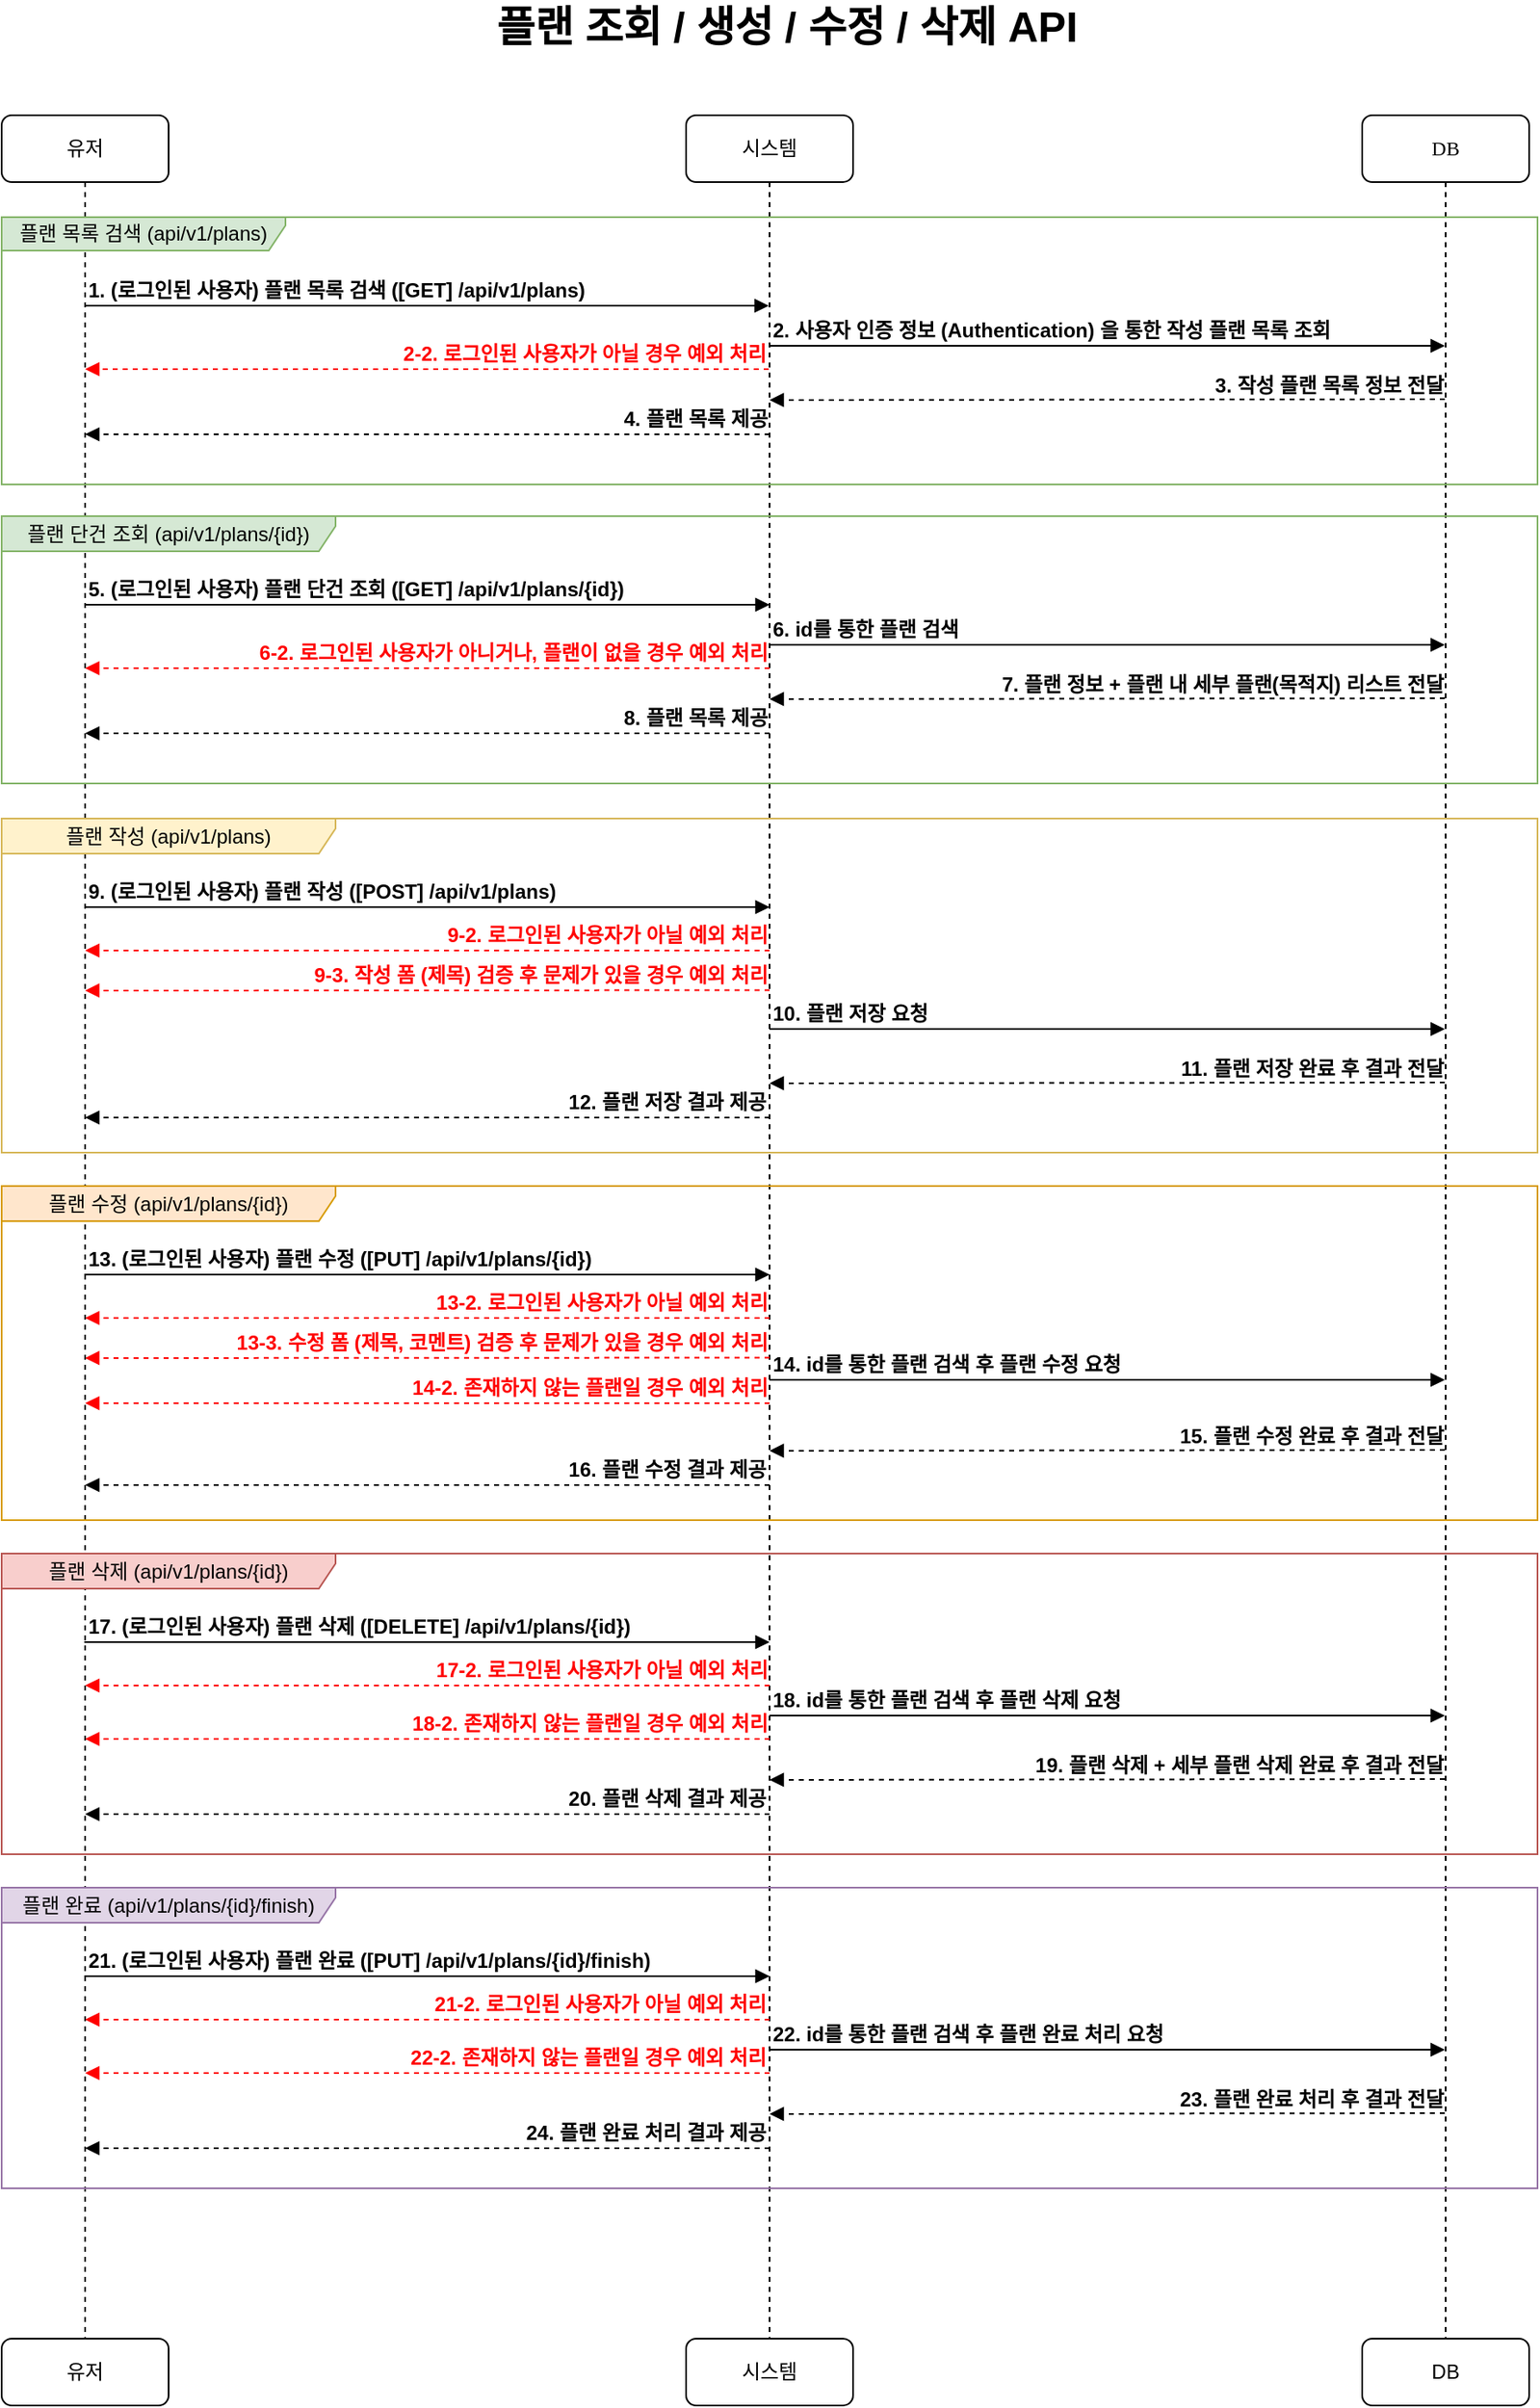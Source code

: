 <mxfile version="21.2.9" type="device">
  <diagram name="Page-1" id="13e1069c-82ec-6db2-03f1-153e76fe0fe0">
    <mxGraphModel dx="1434" dy="764" grid="1" gridSize="10" guides="1" tooltips="1" connect="1" arrows="1" fold="1" page="1" pageScale="1" pageWidth="1100" pageHeight="850" background="none" math="0" shadow="0">
      <root>
        <mxCell id="0" />
        <mxCell id="1" parent="0" />
        <mxCell id="7baba1c4bc27f4b0-2" value="시스템" style="shape=umlLifeline;perimeter=lifelinePerimeter;whiteSpace=wrap;html=1;container=1;collapsible=0;recursiveResize=0;outlineConnect=0;rounded=1;shadow=0;comic=0;labelBackgroundColor=none;strokeWidth=1;fontFamily=Verdana;fontSize=12;align=center;" parent="1" vertex="1">
          <mxGeometry x="490" y="109" width="100" height="1331" as="geometry" />
        </mxCell>
        <mxCell id="7baba1c4bc27f4b0-4" value="DB" style="shape=umlLifeline;perimeter=lifelinePerimeter;whiteSpace=wrap;html=1;container=1;collapsible=0;recursiveResize=0;outlineConnect=0;rounded=1;shadow=0;comic=0;labelBackgroundColor=none;strokeWidth=1;fontFamily=Verdana;fontSize=12;align=center;" parent="1" vertex="1">
          <mxGeometry x="895" y="109" width="100" height="1331" as="geometry" />
        </mxCell>
        <mxCell id="7baba1c4bc27f4b0-8" value="유저" style="shape=umlLifeline;perimeter=lifelinePerimeter;whiteSpace=wrap;html=1;container=1;collapsible=0;recursiveResize=0;outlineConnect=0;rounded=1;shadow=0;comic=0;labelBackgroundColor=none;strokeWidth=1;fontFamily=Verdana;fontSize=12;align=center;" parent="1" vertex="1">
          <mxGeometry x="80" y="109" width="100" height="1331" as="geometry" />
        </mxCell>
        <mxCell id="7baba1c4bc27f4b0-11" value="1. (로그인된 사용자) 플랜 목록 검색 ([GET] /api/v1/plans)" style="html=1;verticalAlign=bottom;endArrow=block;labelBackgroundColor=none;fontFamily=Helvetica;fontSize=12;edgeStyle=elbowEdgeStyle;elbow=vertical;align=left;fontStyle=1" parent="1" edge="1" target="7baba1c4bc27f4b0-2">
          <mxGeometry x="-1" relative="1" as="geometry">
            <mxPoint x="129.5" y="223" as="sourcePoint" />
            <mxPoint x="430" y="223" as="targetPoint" />
            <mxPoint as="offset" />
          </mxGeometry>
        </mxCell>
        <mxCell id="d7kwrDIypniRsh-_axAG-8" value="2. 사용자 인증 정보 (Authentication) 을 통한 작성 플랜 목록 조회" style="html=1;verticalAlign=bottom;endArrow=block;labelBackgroundColor=none;fontFamily=Helvetica;fontSize=12;edgeStyle=elbowEdgeStyle;elbow=vertical;align=left;fontStyle=1" parent="1" edge="1" source="7baba1c4bc27f4b0-2">
          <mxGeometry x="-1" relative="1" as="geometry">
            <mxPoint x="430" y="246.52" as="sourcePoint" />
            <mxPoint x="944.5" y="247" as="targetPoint" />
            <mxPoint as="offset" />
          </mxGeometry>
        </mxCell>
        <mxCell id="d7kwrDIypniRsh-_axAG-12" value="3. 작성 플랜 목록 정보 전달" style="html=1;verticalAlign=bottom;endArrow=block;labelBackgroundColor=none;fontFamily=Helvetica;fontSize=12;edgeStyle=elbowEdgeStyle;elbow=vertical;align=right;dashed=1;fontStyle=1" parent="1" edge="1">
          <mxGeometry x="-0.997" relative="1" as="geometry">
            <mxPoint x="944.5" y="279" as="sourcePoint" />
            <mxPoint x="540" y="280" as="targetPoint" />
            <mxPoint as="offset" />
          </mxGeometry>
        </mxCell>
        <mxCell id="d7kwrDIypniRsh-_axAG-28" value="유저" style="rounded=1;whiteSpace=wrap;html=1;fontSize=12;" parent="1" vertex="1">
          <mxGeometry x="80" y="1440" width="100" height="40" as="geometry" />
        </mxCell>
        <mxCell id="d7kwrDIypniRsh-_axAG-29" value="시스템" style="rounded=1;whiteSpace=wrap;html=1;fontSize=12;" parent="1" vertex="1">
          <mxGeometry x="490" y="1440" width="100" height="40" as="geometry" />
        </mxCell>
        <mxCell id="d7kwrDIypniRsh-_axAG-31" value="DB" style="rounded=1;whiteSpace=wrap;html=1;fontSize=12;" parent="1" vertex="1">
          <mxGeometry x="895" y="1440" width="100" height="40" as="geometry" />
        </mxCell>
        <mxCell id="d7kwrDIypniRsh-_axAG-33" value="&lt;span style=&quot;font-size: 25px;&quot;&gt;&lt;b&gt;플랜 조회 / 생성 / 수정 / 삭제 API&lt;/b&gt;&lt;/span&gt;" style="text;html=1;strokeColor=none;fillColor=none;align=center;verticalAlign=middle;whiteSpace=wrap;rounded=0;fontSize=12;" parent="1" vertex="1">
          <mxGeometry x="348" y="40" width="405" height="30" as="geometry" />
        </mxCell>
        <mxCell id="MBMuwZcIth6A8b6VbHb0-1" value="플랜 목록 검색 (api/v1/plans)" style="shape=umlFrame;whiteSpace=wrap;html=1;pointerEvents=0;width=170;height=20;fillColor=#d5e8d4;strokeColor=#82b366;" vertex="1" parent="1">
          <mxGeometry x="80" y="170" width="920" height="160" as="geometry" />
        </mxCell>
        <mxCell id="MBMuwZcIth6A8b6VbHb0-2" value="2-2. 로그인된 사용자가 아닐 경우 예외 처리" style="html=1;verticalAlign=bottom;endArrow=block;labelBackgroundColor=none;fontFamily=Helvetica;fontSize=12;edgeStyle=elbowEdgeStyle;elbow=vertical;align=right;dashed=1;fontStyle=1;fontColor=#ff0000;strokeColor=#ff0000;" edge="1" parent="1" source="7baba1c4bc27f4b0-2">
          <mxGeometry x="-0.997" relative="1" as="geometry">
            <mxPoint x="534.5" y="260" as="sourcePoint" />
            <mxPoint x="130" y="261" as="targetPoint" />
            <mxPoint as="offset" />
          </mxGeometry>
        </mxCell>
        <mxCell id="MBMuwZcIth6A8b6VbHb0-3" value="4. 플랜 목록 제공" style="html=1;verticalAlign=bottom;endArrow=block;labelBackgroundColor=none;fontFamily=Helvetica;fontSize=12;edgeStyle=elbowEdgeStyle;elbow=vertical;align=right;dashed=1;fontStyle=1;fontColor=#000000;strokeColor=#000000;" edge="1" parent="1">
          <mxGeometry x="-0.997" relative="1" as="geometry">
            <mxPoint x="540" y="300" as="sourcePoint" />
            <mxPoint x="130" y="300" as="targetPoint" />
            <mxPoint as="offset" />
          </mxGeometry>
        </mxCell>
        <mxCell id="MBMuwZcIth6A8b6VbHb0-4" value="5. (로그인된 사용자) 플랜 단건 조회 ([GET] /api/v1/plans/{id})" style="html=1;verticalAlign=bottom;endArrow=block;labelBackgroundColor=none;fontFamily=Helvetica;fontSize=12;edgeStyle=elbowEdgeStyle;elbow=vertical;align=left;fontStyle=1" edge="1" parent="1">
          <mxGeometry x="-1" relative="1" as="geometry">
            <mxPoint x="129.5" y="402" as="sourcePoint" />
            <mxPoint x="540" y="402" as="targetPoint" />
            <mxPoint as="offset" />
          </mxGeometry>
        </mxCell>
        <mxCell id="MBMuwZcIth6A8b6VbHb0-5" value="6. id를 통한 플랜 검색" style="html=1;verticalAlign=bottom;endArrow=block;labelBackgroundColor=none;fontFamily=Helvetica;fontSize=12;edgeStyle=elbowEdgeStyle;elbow=vertical;align=left;fontStyle=1" edge="1" parent="1">
          <mxGeometry x="-1" relative="1" as="geometry">
            <mxPoint x="540" y="426" as="sourcePoint" />
            <mxPoint x="944.5" y="426" as="targetPoint" />
            <mxPoint as="offset" />
          </mxGeometry>
        </mxCell>
        <mxCell id="MBMuwZcIth6A8b6VbHb0-6" value="7. 플랜 정보 + 플랜 내 세부 플랜(목적지) 리스트 전달" style="html=1;verticalAlign=bottom;endArrow=block;labelBackgroundColor=none;fontFamily=Helvetica;fontSize=12;edgeStyle=elbowEdgeStyle;elbow=vertical;align=right;dashed=1;fontStyle=1" edge="1" parent="1">
          <mxGeometry x="-0.997" relative="1" as="geometry">
            <mxPoint x="944.5" y="458" as="sourcePoint" />
            <mxPoint x="540" y="459" as="targetPoint" />
            <mxPoint as="offset" />
          </mxGeometry>
        </mxCell>
        <mxCell id="MBMuwZcIth6A8b6VbHb0-7" value="플랜 단건 조회 (api/v1/plans/{id})" style="shape=umlFrame;whiteSpace=wrap;html=1;pointerEvents=0;width=200;height=21;fillColor=#d5e8d4;strokeColor=#82b366;" vertex="1" parent="1">
          <mxGeometry x="80" y="349" width="920" height="160" as="geometry" />
        </mxCell>
        <mxCell id="MBMuwZcIth6A8b6VbHb0-8" value="6-2. 로그인된 사용자가 아니거나, 플랜이 없을 경우 예외 처리" style="html=1;verticalAlign=bottom;endArrow=block;labelBackgroundColor=none;fontFamily=Helvetica;fontSize=12;edgeStyle=elbowEdgeStyle;elbow=vertical;align=right;dashed=1;fontStyle=1;fontColor=#ff0000;strokeColor=#ff0000;" edge="1" parent="1">
          <mxGeometry x="-0.997" relative="1" as="geometry">
            <mxPoint x="540" y="440" as="sourcePoint" />
            <mxPoint x="130" y="440" as="targetPoint" />
            <mxPoint as="offset" />
          </mxGeometry>
        </mxCell>
        <mxCell id="MBMuwZcIth6A8b6VbHb0-9" value="8. 플랜 목록 제공" style="html=1;verticalAlign=bottom;endArrow=block;labelBackgroundColor=none;fontFamily=Helvetica;fontSize=12;edgeStyle=elbowEdgeStyle;elbow=vertical;align=right;dashed=1;fontStyle=1;fontColor=#000000;strokeColor=#000000;" edge="1" parent="1">
          <mxGeometry x="-0.997" relative="1" as="geometry">
            <mxPoint x="540" y="479" as="sourcePoint" />
            <mxPoint x="130" y="479" as="targetPoint" />
            <mxPoint as="offset" />
          </mxGeometry>
        </mxCell>
        <mxCell id="MBMuwZcIth6A8b6VbHb0-10" value="9. (로그인된 사용자) 플랜 작성 ([POST] /api/v1/plans)" style="html=1;verticalAlign=bottom;endArrow=block;labelBackgroundColor=none;fontFamily=Helvetica;fontSize=12;edgeStyle=elbowEdgeStyle;elbow=vertical;align=left;fontStyle=1" edge="1" parent="1">
          <mxGeometry x="-1" relative="1" as="geometry">
            <mxPoint x="129.5" y="583" as="sourcePoint" />
            <mxPoint x="540" y="583" as="targetPoint" />
            <mxPoint as="offset" />
          </mxGeometry>
        </mxCell>
        <mxCell id="MBMuwZcIth6A8b6VbHb0-11" value="10. 플랜 저장 요청" style="html=1;verticalAlign=bottom;endArrow=block;labelBackgroundColor=none;fontFamily=Helvetica;fontSize=12;edgeStyle=elbowEdgeStyle;elbow=vertical;align=left;fontStyle=1" edge="1" parent="1">
          <mxGeometry x="-1" relative="1" as="geometry">
            <mxPoint x="540" y="656" as="sourcePoint" />
            <mxPoint x="944.5" y="656" as="targetPoint" />
            <mxPoint as="offset" />
          </mxGeometry>
        </mxCell>
        <mxCell id="MBMuwZcIth6A8b6VbHb0-12" value="11. 플랜 저장 완료 후 결과 전달" style="html=1;verticalAlign=bottom;endArrow=block;labelBackgroundColor=none;fontFamily=Helvetica;fontSize=12;edgeStyle=elbowEdgeStyle;elbow=vertical;align=right;dashed=1;fontStyle=1" edge="1" parent="1">
          <mxGeometry x="-0.997" relative="1" as="geometry">
            <mxPoint x="944.5" y="688" as="sourcePoint" />
            <mxPoint x="540" y="689" as="targetPoint" />
            <mxPoint as="offset" />
          </mxGeometry>
        </mxCell>
        <mxCell id="MBMuwZcIth6A8b6VbHb0-13" value="플랜 작성 (api/v1/plans)" style="shape=umlFrame;whiteSpace=wrap;html=1;pointerEvents=0;width=200;height=21;fillColor=#fff2cc;strokeColor=#d6b656;" vertex="1" parent="1">
          <mxGeometry x="80" y="530" width="920" height="200" as="geometry" />
        </mxCell>
        <mxCell id="MBMuwZcIth6A8b6VbHb0-14" value="9-2. 로그인된 사용자가 아닐 예외 처리" style="html=1;verticalAlign=bottom;endArrow=block;labelBackgroundColor=none;fontFamily=Helvetica;fontSize=12;edgeStyle=elbowEdgeStyle;elbow=vertical;align=right;dashed=1;fontStyle=1;fontColor=#ff0000;strokeColor=#ff0000;" edge="1" parent="1">
          <mxGeometry x="-0.997" relative="1" as="geometry">
            <mxPoint x="540" y="609" as="sourcePoint" />
            <mxPoint x="130" y="609" as="targetPoint" />
            <mxPoint as="offset" />
          </mxGeometry>
        </mxCell>
        <mxCell id="MBMuwZcIth6A8b6VbHb0-15" value="12. 플랜 저장 결과 제공" style="html=1;verticalAlign=bottom;endArrow=block;labelBackgroundColor=none;fontFamily=Helvetica;fontSize=12;edgeStyle=elbowEdgeStyle;elbow=vertical;align=right;dashed=1;fontStyle=1;fontColor=#000000;strokeColor=#000000;" edge="1" parent="1">
          <mxGeometry x="-0.996" relative="1" as="geometry">
            <mxPoint x="540" y="709" as="sourcePoint" />
            <mxPoint x="130" y="709" as="targetPoint" />
            <mxPoint as="offset" />
          </mxGeometry>
        </mxCell>
        <mxCell id="MBMuwZcIth6A8b6VbHb0-17" value="9-3. 작성 폼 (제목) 검증 후 문제가 있을 경우 예외 처리" style="html=1;verticalAlign=bottom;endArrow=block;labelBackgroundColor=none;fontFamily=Helvetica;fontSize=12;edgeStyle=elbowEdgeStyle;elbow=vertical;align=right;dashed=1;fontStyle=1;fontColor=#ff0000;strokeColor=#ff0000;" edge="1" parent="1">
          <mxGeometry x="-0.997" relative="1" as="geometry">
            <mxPoint x="540" y="632.75" as="sourcePoint" />
            <mxPoint x="130" y="632.75" as="targetPoint" />
            <mxPoint as="offset" />
          </mxGeometry>
        </mxCell>
        <mxCell id="MBMuwZcIth6A8b6VbHb0-18" value="13. (로그인된 사용자) 플랜 수정 ([PUT] /api/v1/plans/{id})" style="html=1;verticalAlign=bottom;endArrow=block;labelBackgroundColor=none;fontFamily=Helvetica;fontSize=12;edgeStyle=elbowEdgeStyle;elbow=vertical;align=left;fontStyle=1" edge="1" parent="1">
          <mxGeometry x="-1" relative="1" as="geometry">
            <mxPoint x="129.5" y="803" as="sourcePoint" />
            <mxPoint x="540" y="803" as="targetPoint" />
            <mxPoint as="offset" />
          </mxGeometry>
        </mxCell>
        <mxCell id="MBMuwZcIth6A8b6VbHb0-19" value="14. id를 통한 플랜 검색 후 플랜 수정 요청" style="html=1;verticalAlign=bottom;endArrow=block;labelBackgroundColor=none;fontFamily=Helvetica;fontSize=12;edgeStyle=elbowEdgeStyle;elbow=vertical;align=left;fontStyle=1" edge="1" parent="1">
          <mxGeometry x="-1" relative="1" as="geometry">
            <mxPoint x="540" y="866" as="sourcePoint" />
            <mxPoint x="944.5" y="866" as="targetPoint" />
            <mxPoint as="offset" />
          </mxGeometry>
        </mxCell>
        <mxCell id="MBMuwZcIth6A8b6VbHb0-20" value="15. 플랜 수정 완료 후 결과 전달" style="html=1;verticalAlign=bottom;endArrow=block;labelBackgroundColor=none;fontFamily=Helvetica;fontSize=12;edgeStyle=elbowEdgeStyle;elbow=vertical;align=right;dashed=1;fontStyle=1" edge="1" parent="1">
          <mxGeometry x="-0.997" relative="1" as="geometry">
            <mxPoint x="944.5" y="908" as="sourcePoint" />
            <mxPoint x="540" y="909" as="targetPoint" />
            <mxPoint as="offset" />
          </mxGeometry>
        </mxCell>
        <mxCell id="MBMuwZcIth6A8b6VbHb0-21" value="플랜 수정 (api/v1/plans/{id})" style="shape=umlFrame;whiteSpace=wrap;html=1;pointerEvents=0;width=200;height=21;fillColor=#ffe6cc;strokeColor=#d79b00;" vertex="1" parent="1">
          <mxGeometry x="80" y="750" width="920" height="200" as="geometry" />
        </mxCell>
        <mxCell id="MBMuwZcIth6A8b6VbHb0-22" value="13-2. 로그인된 사용자가 아닐 예외 처리" style="html=1;verticalAlign=bottom;endArrow=block;labelBackgroundColor=none;fontFamily=Helvetica;fontSize=12;edgeStyle=elbowEdgeStyle;elbow=vertical;align=right;dashed=1;fontStyle=1;fontColor=#ff0000;strokeColor=#ff0000;" edge="1" parent="1">
          <mxGeometry x="-0.997" relative="1" as="geometry">
            <mxPoint x="540" y="829" as="sourcePoint" />
            <mxPoint x="130" y="829" as="targetPoint" />
            <mxPoint as="offset" />
          </mxGeometry>
        </mxCell>
        <mxCell id="MBMuwZcIth6A8b6VbHb0-23" value="16. 플랜 수정 결과 제공" style="html=1;verticalAlign=bottom;endArrow=block;labelBackgroundColor=none;fontFamily=Helvetica;fontSize=12;edgeStyle=elbowEdgeStyle;elbow=vertical;align=right;dashed=1;fontStyle=1;fontColor=#000000;strokeColor=#000000;" edge="1" parent="1">
          <mxGeometry x="-0.996" relative="1" as="geometry">
            <mxPoint x="540" y="929" as="sourcePoint" />
            <mxPoint x="130" y="929" as="targetPoint" />
            <mxPoint as="offset" />
          </mxGeometry>
        </mxCell>
        <mxCell id="MBMuwZcIth6A8b6VbHb0-24" value="13-3. 수정 폼 (제목, 코멘트) 검증 후 문제가 있을 경우 예외 처리" style="html=1;verticalAlign=bottom;endArrow=block;labelBackgroundColor=none;fontFamily=Helvetica;fontSize=12;edgeStyle=elbowEdgeStyle;elbow=vertical;align=right;dashed=1;fontStyle=1;fontColor=#ff0000;strokeColor=#ff0000;" edge="1" parent="1">
          <mxGeometry x="-0.997" relative="1" as="geometry">
            <mxPoint x="540" y="852.75" as="sourcePoint" />
            <mxPoint x="130" y="852.75" as="targetPoint" />
            <mxPoint as="offset" />
          </mxGeometry>
        </mxCell>
        <mxCell id="MBMuwZcIth6A8b6VbHb0-26" value="14-2. 존재하지 않는 플랜일 경우 예외 처리" style="html=1;verticalAlign=bottom;endArrow=block;labelBackgroundColor=none;fontFamily=Helvetica;fontSize=12;edgeStyle=elbowEdgeStyle;elbow=vertical;align=right;dashed=1;fontStyle=1;fontColor=#ff0000;strokeColor=#ff0000;" edge="1" parent="1">
          <mxGeometry x="-0.997" relative="1" as="geometry">
            <mxPoint x="540" y="880" as="sourcePoint" />
            <mxPoint x="130" y="880" as="targetPoint" />
            <mxPoint as="offset" />
          </mxGeometry>
        </mxCell>
        <mxCell id="MBMuwZcIth6A8b6VbHb0-43" value="17. (로그인된 사용자) 플랜 삭제 ([DELETE] /api/v1/plans/{id})" style="html=1;verticalAlign=bottom;endArrow=block;labelBackgroundColor=none;fontFamily=Helvetica;fontSize=12;edgeStyle=elbowEdgeStyle;elbow=vertical;align=left;fontStyle=1" edge="1" parent="1">
          <mxGeometry x="-1" relative="1" as="geometry">
            <mxPoint x="129.5" y="1023" as="sourcePoint" />
            <mxPoint x="540" y="1023" as="targetPoint" />
            <mxPoint as="offset" />
          </mxGeometry>
        </mxCell>
        <mxCell id="MBMuwZcIth6A8b6VbHb0-44" value="18. id를 통한 플랜 검색 후 플랜 삭제 요청" style="html=1;verticalAlign=bottom;endArrow=block;labelBackgroundColor=none;fontFamily=Helvetica;fontSize=12;edgeStyle=elbowEdgeStyle;elbow=vertical;align=left;fontStyle=1" edge="1" parent="1">
          <mxGeometry x="-1" relative="1" as="geometry">
            <mxPoint x="540" y="1067" as="sourcePoint" />
            <mxPoint x="944.5" y="1067" as="targetPoint" />
            <mxPoint as="offset" />
          </mxGeometry>
        </mxCell>
        <mxCell id="MBMuwZcIth6A8b6VbHb0-45" value="19. 플랜 삭제 + 세부 플랜 삭제 완료 후 결과 전달" style="html=1;verticalAlign=bottom;endArrow=block;labelBackgroundColor=none;fontFamily=Helvetica;fontSize=12;edgeStyle=elbowEdgeStyle;elbow=vertical;align=right;dashed=1;fontStyle=1" edge="1" parent="1">
          <mxGeometry x="-0.997" relative="1" as="geometry">
            <mxPoint x="944.5" y="1105" as="sourcePoint" />
            <mxPoint x="540" y="1106" as="targetPoint" />
            <mxPoint as="offset" />
          </mxGeometry>
        </mxCell>
        <mxCell id="MBMuwZcIth6A8b6VbHb0-46" value="플랜 삭제 (api/v1/plans/{id})" style="shape=umlFrame;whiteSpace=wrap;html=1;pointerEvents=0;width=200;height=21;fillColor=#f8cecc;strokeColor=#b85450;" vertex="1" parent="1">
          <mxGeometry x="80" y="970" width="920" height="180" as="geometry" />
        </mxCell>
        <mxCell id="MBMuwZcIth6A8b6VbHb0-47" value="17-2. 로그인된 사용자가 아닐 예외 처리" style="html=1;verticalAlign=bottom;endArrow=block;labelBackgroundColor=none;fontFamily=Helvetica;fontSize=12;edgeStyle=elbowEdgeStyle;elbow=vertical;align=right;dashed=1;fontStyle=1;fontColor=#ff0000;strokeColor=#ff0000;" edge="1" parent="1">
          <mxGeometry x="-0.997" relative="1" as="geometry">
            <mxPoint x="540" y="1049" as="sourcePoint" />
            <mxPoint x="130" y="1049" as="targetPoint" />
            <mxPoint as="offset" />
          </mxGeometry>
        </mxCell>
        <mxCell id="MBMuwZcIth6A8b6VbHb0-48" value="20. 플랜 삭제 결과 제공" style="html=1;verticalAlign=bottom;endArrow=block;labelBackgroundColor=none;fontFamily=Helvetica;fontSize=12;edgeStyle=elbowEdgeStyle;elbow=vertical;align=right;dashed=1;fontStyle=1;fontColor=#000000;strokeColor=#000000;" edge="1" parent="1">
          <mxGeometry x="-0.996" relative="1" as="geometry">
            <mxPoint x="540" y="1126" as="sourcePoint" />
            <mxPoint x="130" y="1126" as="targetPoint" />
            <mxPoint as="offset" />
          </mxGeometry>
        </mxCell>
        <mxCell id="MBMuwZcIth6A8b6VbHb0-50" value="18-2. 존재하지 않는 플랜일 경우 예외 처리" style="html=1;verticalAlign=bottom;endArrow=block;labelBackgroundColor=none;fontFamily=Helvetica;fontSize=12;edgeStyle=elbowEdgeStyle;elbow=vertical;align=right;dashed=1;fontStyle=1;fontColor=#ff0000;strokeColor=#ff0000;" edge="1" parent="1">
          <mxGeometry x="-0.997" relative="1" as="geometry">
            <mxPoint x="540" y="1081" as="sourcePoint" />
            <mxPoint x="130" y="1081" as="targetPoint" />
            <mxPoint as="offset" />
          </mxGeometry>
        </mxCell>
        <mxCell id="MBMuwZcIth6A8b6VbHb0-58" value="21. (로그인된 사용자) 플랜 완료 ([PUT] /api/v1/plans/{id}/finish)" style="html=1;verticalAlign=bottom;endArrow=block;labelBackgroundColor=none;fontFamily=Helvetica;fontSize=12;edgeStyle=elbowEdgeStyle;elbow=vertical;align=left;fontStyle=1" edge="1" parent="1">
          <mxGeometry x="-1" relative="1" as="geometry">
            <mxPoint x="129.5" y="1223" as="sourcePoint" />
            <mxPoint x="540" y="1223" as="targetPoint" />
            <mxPoint as="offset" />
          </mxGeometry>
        </mxCell>
        <mxCell id="MBMuwZcIth6A8b6VbHb0-59" value="22. id를 통한 플랜 검색 후 플랜 완료 처리 요청" style="html=1;verticalAlign=bottom;endArrow=block;labelBackgroundColor=none;fontFamily=Helvetica;fontSize=12;edgeStyle=elbowEdgeStyle;elbow=vertical;align=left;fontStyle=1" edge="1" parent="1">
          <mxGeometry x="-1" relative="1" as="geometry">
            <mxPoint x="540" y="1267" as="sourcePoint" />
            <mxPoint x="944.5" y="1267" as="targetPoint" />
            <mxPoint as="offset" />
          </mxGeometry>
        </mxCell>
        <mxCell id="MBMuwZcIth6A8b6VbHb0-60" value="23. 플랜 완료 처리 후 결과 전달" style="html=1;verticalAlign=bottom;endArrow=block;labelBackgroundColor=none;fontFamily=Helvetica;fontSize=12;edgeStyle=elbowEdgeStyle;elbow=vertical;align=right;dashed=1;fontStyle=1" edge="1" parent="1">
          <mxGeometry x="-0.997" relative="1" as="geometry">
            <mxPoint x="944.5" y="1305" as="sourcePoint" />
            <mxPoint x="540" y="1306" as="targetPoint" />
            <mxPoint as="offset" />
          </mxGeometry>
        </mxCell>
        <mxCell id="MBMuwZcIth6A8b6VbHb0-61" value="플랜 완료 (api/v1/plans/{id}/finish)" style="shape=umlFrame;whiteSpace=wrap;html=1;pointerEvents=0;width=200;height=21;fillColor=#e1d5e7;strokeColor=#9673a6;" vertex="1" parent="1">
          <mxGeometry x="80" y="1170" width="920" height="180" as="geometry" />
        </mxCell>
        <mxCell id="MBMuwZcIth6A8b6VbHb0-62" value="21-2. 로그인된 사용자가 아닐 예외 처리" style="html=1;verticalAlign=bottom;endArrow=block;labelBackgroundColor=none;fontFamily=Helvetica;fontSize=12;edgeStyle=elbowEdgeStyle;elbow=vertical;align=right;dashed=1;fontStyle=1;fontColor=#ff0000;strokeColor=#ff0000;" edge="1" parent="1">
          <mxGeometry x="-0.995" relative="1" as="geometry">
            <mxPoint x="540" y="1249" as="sourcePoint" />
            <mxPoint x="130" y="1249" as="targetPoint" />
            <mxPoint as="offset" />
          </mxGeometry>
        </mxCell>
        <mxCell id="MBMuwZcIth6A8b6VbHb0-63" value="24. 플랜 완료 처리 결과 제공" style="html=1;verticalAlign=bottom;endArrow=block;labelBackgroundColor=none;fontFamily=Helvetica;fontSize=12;edgeStyle=elbowEdgeStyle;elbow=vertical;align=right;dashed=1;fontStyle=1;fontColor=#000000;strokeColor=#000000;" edge="1" parent="1">
          <mxGeometry x="-0.996" relative="1" as="geometry">
            <mxPoint x="540" y="1326" as="sourcePoint" />
            <mxPoint x="130" y="1326" as="targetPoint" />
            <mxPoint as="offset" />
          </mxGeometry>
        </mxCell>
        <mxCell id="MBMuwZcIth6A8b6VbHb0-64" value="22-2. 존재하지 않는 플랜일 경우 예외 처리" style="html=1;verticalAlign=bottom;endArrow=block;labelBackgroundColor=none;fontFamily=Helvetica;fontSize=12;edgeStyle=elbowEdgeStyle;elbow=vertical;align=right;dashed=1;fontStyle=1;fontColor=#ff0000;strokeColor=#ff0000;" edge="1" parent="1">
          <mxGeometry x="-0.995" relative="1" as="geometry">
            <mxPoint x="540" y="1281" as="sourcePoint" />
            <mxPoint x="130" y="1281" as="targetPoint" />
            <mxPoint as="offset" />
          </mxGeometry>
        </mxCell>
      </root>
    </mxGraphModel>
  </diagram>
</mxfile>
